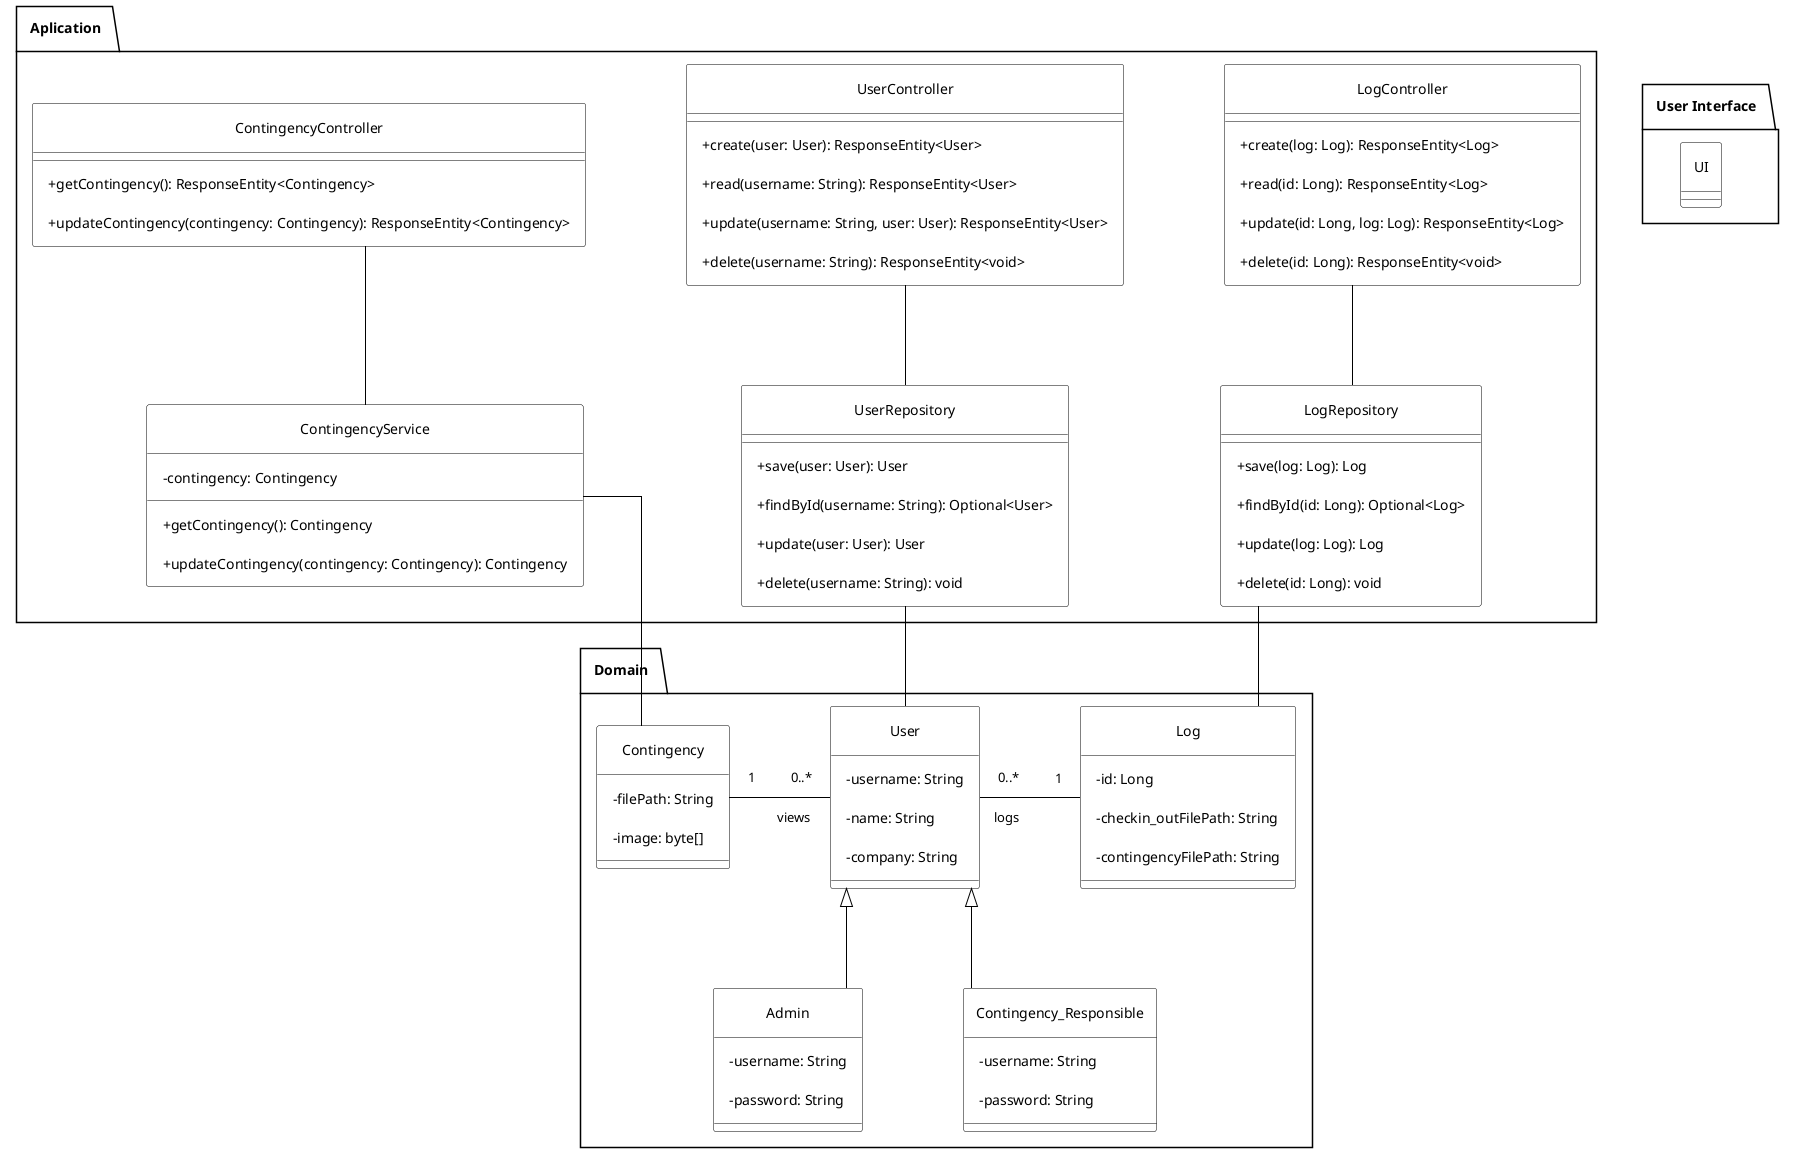 @startuml

skinparam classAttributeIconSize 0
skinparam style strictuml
skinparam linetype ortho
skinparam nodesep 100
skinparam ranksep 100
skinparam padding 10
skinparam class {
    BackgroundColor white
    BorderColor black
    ArrowColor black
}

' Controllers
package "User Interface" {
    class UI{

    }
}

' 
package "Aplication" {
    class LogController {
        + create(log: Log): ResponseEntity<Log>
        + read(id: Long): ResponseEntity<Log>
        + update(id: Long, log: Log): ResponseEntity<Log>
        + delete(id: Long): ResponseEntity<void>
    }
    class UserController {
        + create(user: User): ResponseEntity<User>
        + read(username: String): ResponseEntity<User>
        + update(username: String, user: User): ResponseEntity<User>
        + delete(username: String): ResponseEntity<void>
    }
    class ContingencyController {
        + getContingency(): ResponseEntity<Contingency>
        + updateContingency(contingency: Contingency): ResponseEntity<Contingency>
    }

    class LogRepository {
        + save(log: Log): Log
        + findById(id: Long): Optional<Log>
        + update(log: Log): Log
        + delete(id: Long): void
    }
    class UserRepository {
        + save(user: User): User
        + findById(username: String): Optional<User>
        + update(user: User): User
        + delete(username: String): void
    }

    ' Service for Contingency
    class ContingencyService {
    - contingency: Contingency
    + getContingency(): Contingency
    + updateContingency(contingency: Contingency): Contingency
    }
}

' Domain Models
package "Domain" {
    class Log {
        - id: Long
        - checkin_outFilePath: String
        - contingencyFilePath: String
    }
    class User {
        - username: String
        - name: String
        - company: String
    }
    class Admin {
        - username: String
        - password: String
    }
    class Contingency_Responsible {
        - username: String
        - password: String
    }
    class Contingency {
        - filePath: String
        - image: byte[]
    }
}



' Relationships
LogController -down- LogRepository
UserController -down- UserRepository
ContingencyController -down- ContingencyService
LogRepository -down- Log
UserRepository -down- User
ContingencyService -down- Contingency
Admin -up-|> User
Contingency_Responsible -up-|> User
User "0..*" -right- "1" Log : logs
User "0..*" -right- "1" Contingency : views

@enduml